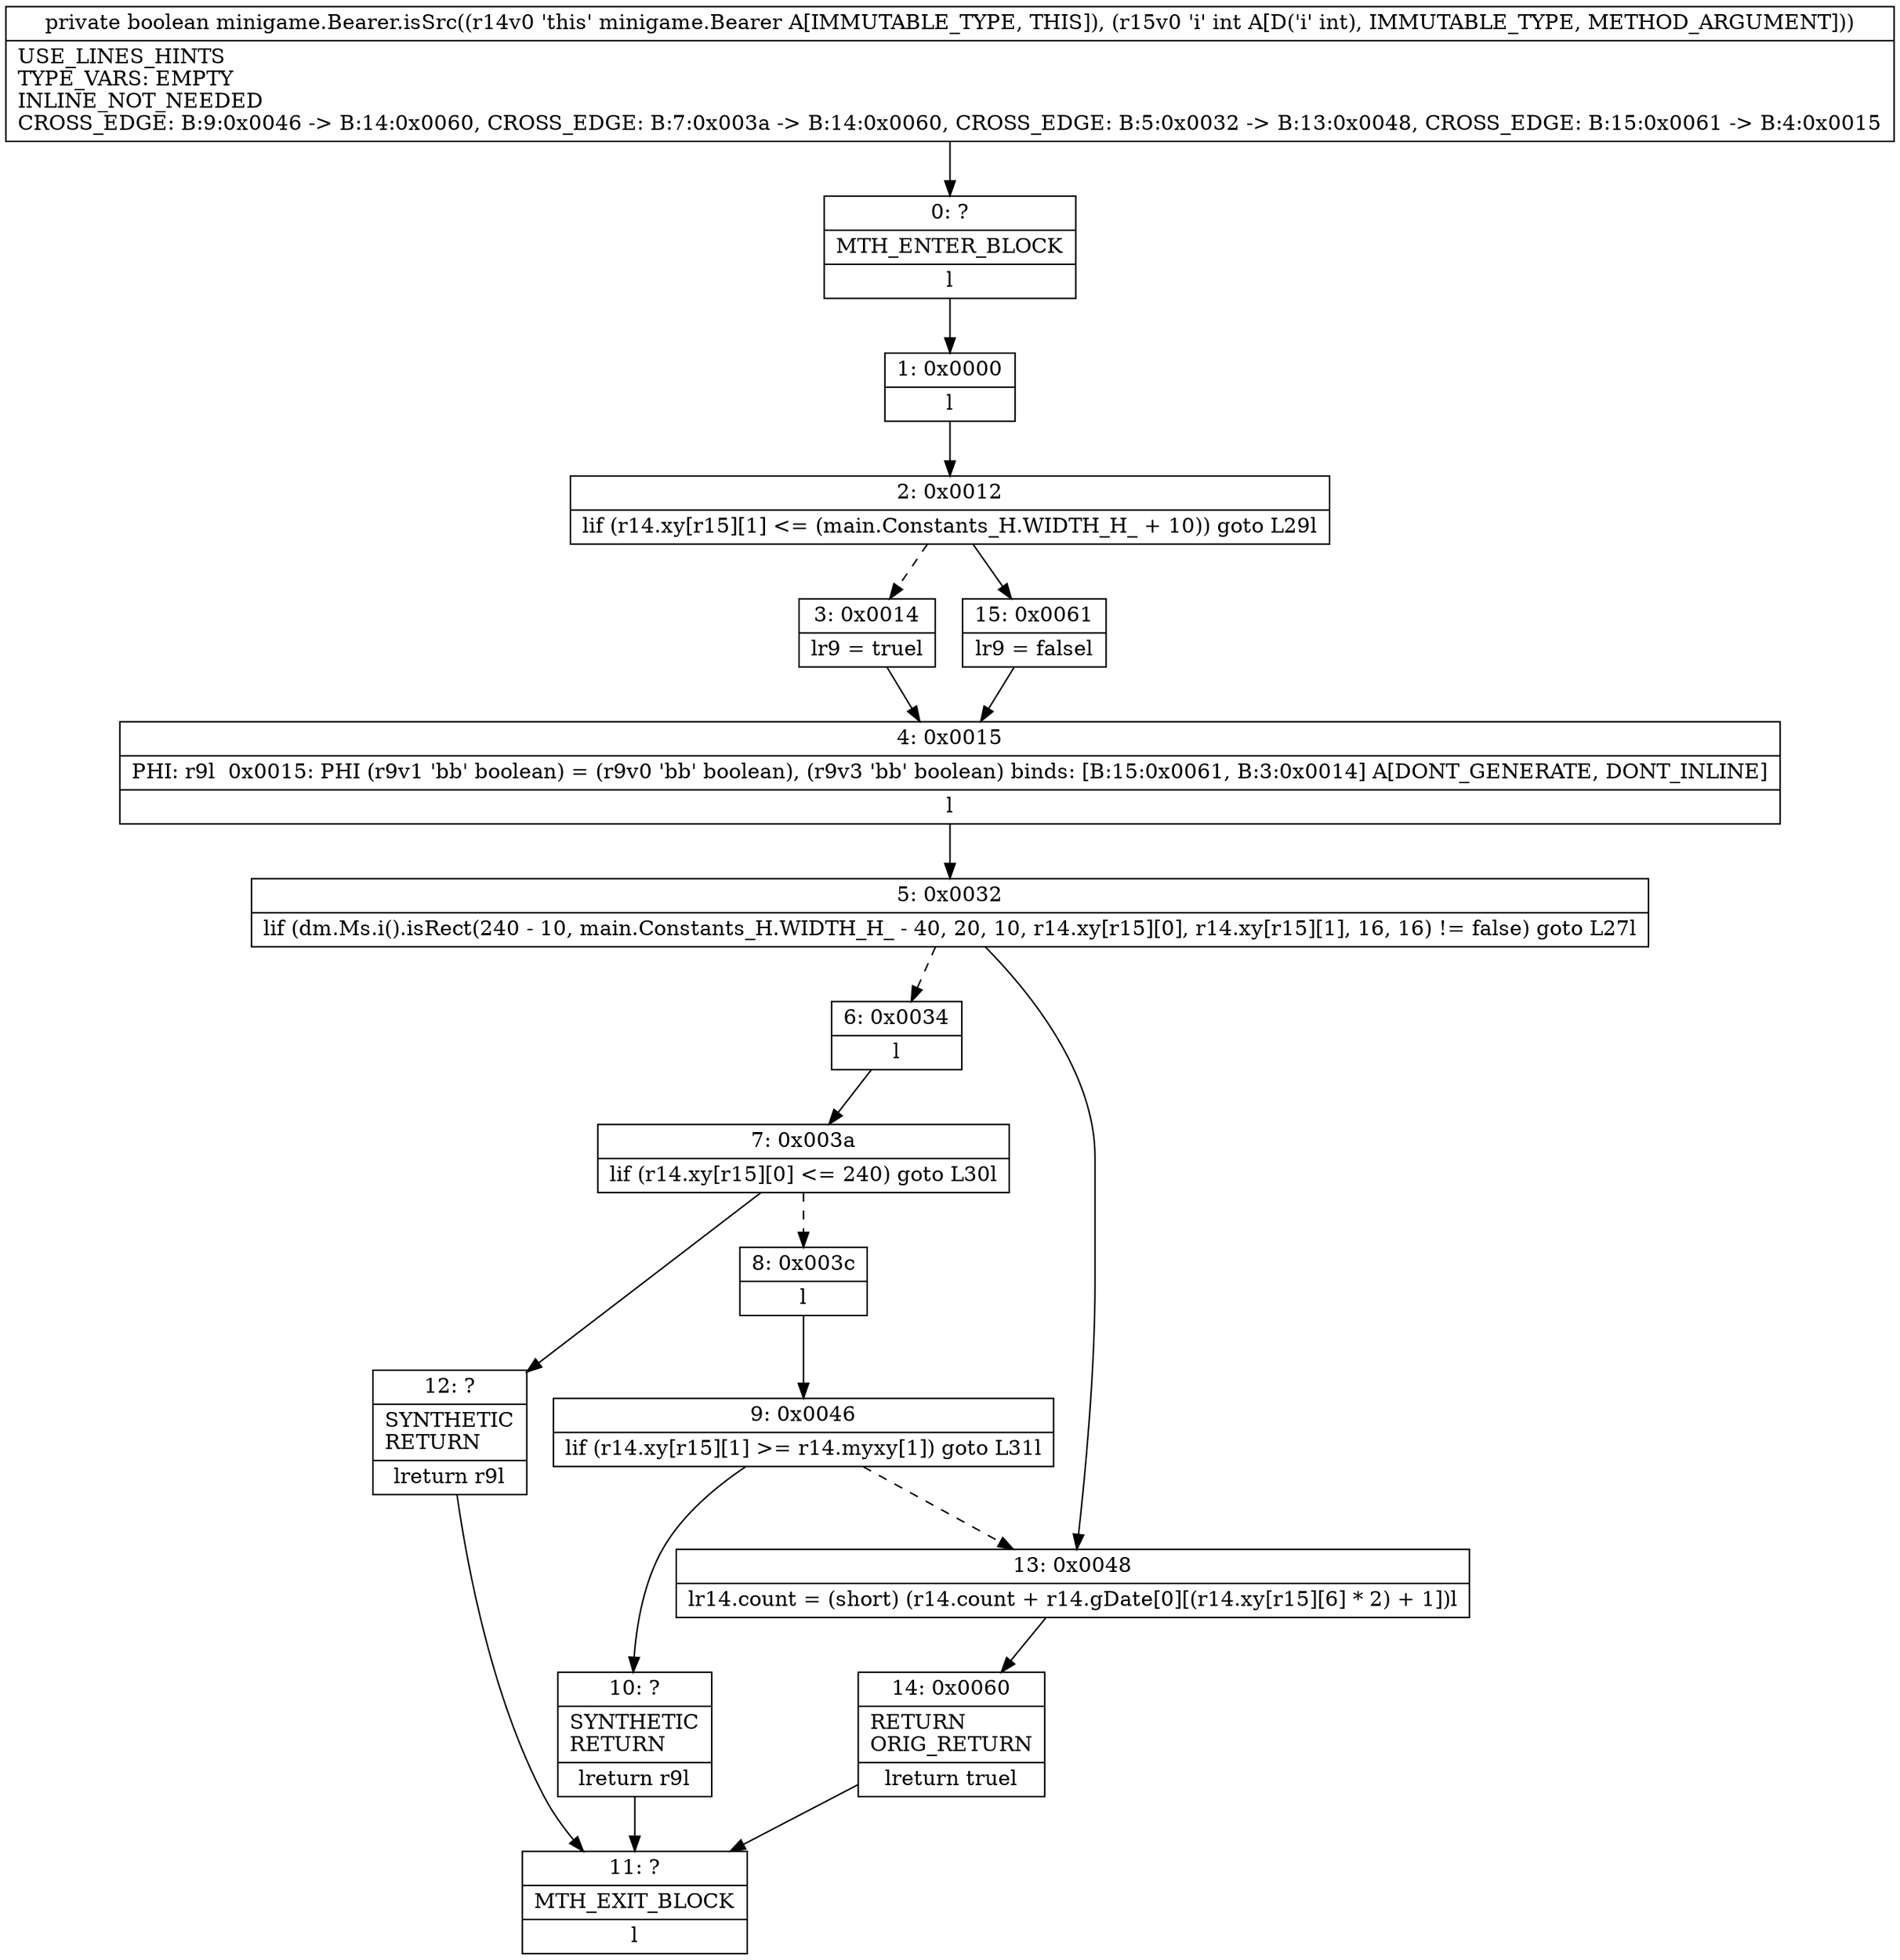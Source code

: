 digraph "CFG forminigame.Bearer.isSrc(I)Z" {
Node_0 [shape=record,label="{0\:\ ?|MTH_ENTER_BLOCK\l|l}"];
Node_1 [shape=record,label="{1\:\ 0x0000|l}"];
Node_2 [shape=record,label="{2\:\ 0x0012|lif (r14.xy[r15][1] \<= (main.Constants_H.WIDTH_H_ + 10)) goto L29l}"];
Node_3 [shape=record,label="{3\:\ 0x0014|lr9 = truel}"];
Node_4 [shape=record,label="{4\:\ 0x0015|PHI: r9l  0x0015: PHI (r9v1 'bb' boolean) = (r9v0 'bb' boolean), (r9v3 'bb' boolean) binds: [B:15:0x0061, B:3:0x0014] A[DONT_GENERATE, DONT_INLINE]\l|l}"];
Node_5 [shape=record,label="{5\:\ 0x0032|lif (dm.Ms.i().isRect(240 \- 10, main.Constants_H.WIDTH_H_ \- 40, 20, 10, r14.xy[r15][0], r14.xy[r15][1], 16, 16) != false) goto L27l}"];
Node_6 [shape=record,label="{6\:\ 0x0034|l}"];
Node_7 [shape=record,label="{7\:\ 0x003a|lif (r14.xy[r15][0] \<= 240) goto L30l}"];
Node_8 [shape=record,label="{8\:\ 0x003c|l}"];
Node_9 [shape=record,label="{9\:\ 0x0046|lif (r14.xy[r15][1] \>= r14.myxy[1]) goto L31l}"];
Node_10 [shape=record,label="{10\:\ ?|SYNTHETIC\lRETURN\l|lreturn r9l}"];
Node_11 [shape=record,label="{11\:\ ?|MTH_EXIT_BLOCK\l|l}"];
Node_12 [shape=record,label="{12\:\ ?|SYNTHETIC\lRETURN\l|lreturn r9l}"];
Node_13 [shape=record,label="{13\:\ 0x0048|lr14.count = (short) (r14.count + r14.gDate[0][(r14.xy[r15][6] * 2) + 1])l}"];
Node_14 [shape=record,label="{14\:\ 0x0060|RETURN\lORIG_RETURN\l|lreturn truel}"];
Node_15 [shape=record,label="{15\:\ 0x0061|lr9 = falsel}"];
MethodNode[shape=record,label="{private boolean minigame.Bearer.isSrc((r14v0 'this' minigame.Bearer A[IMMUTABLE_TYPE, THIS]), (r15v0 'i' int A[D('i' int), IMMUTABLE_TYPE, METHOD_ARGUMENT]))  | USE_LINES_HINTS\lTYPE_VARS: EMPTY\lINLINE_NOT_NEEDED\lCROSS_EDGE: B:9:0x0046 \-\> B:14:0x0060, CROSS_EDGE: B:7:0x003a \-\> B:14:0x0060, CROSS_EDGE: B:5:0x0032 \-\> B:13:0x0048, CROSS_EDGE: B:15:0x0061 \-\> B:4:0x0015\l}"];
MethodNode -> Node_0;
Node_0 -> Node_1;
Node_1 -> Node_2;
Node_2 -> Node_3[style=dashed];
Node_2 -> Node_15;
Node_3 -> Node_4;
Node_4 -> Node_5;
Node_5 -> Node_6[style=dashed];
Node_5 -> Node_13;
Node_6 -> Node_7;
Node_7 -> Node_8[style=dashed];
Node_7 -> Node_12;
Node_8 -> Node_9;
Node_9 -> Node_13[style=dashed];
Node_9 -> Node_10;
Node_10 -> Node_11;
Node_12 -> Node_11;
Node_13 -> Node_14;
Node_14 -> Node_11;
Node_15 -> Node_4;
}

